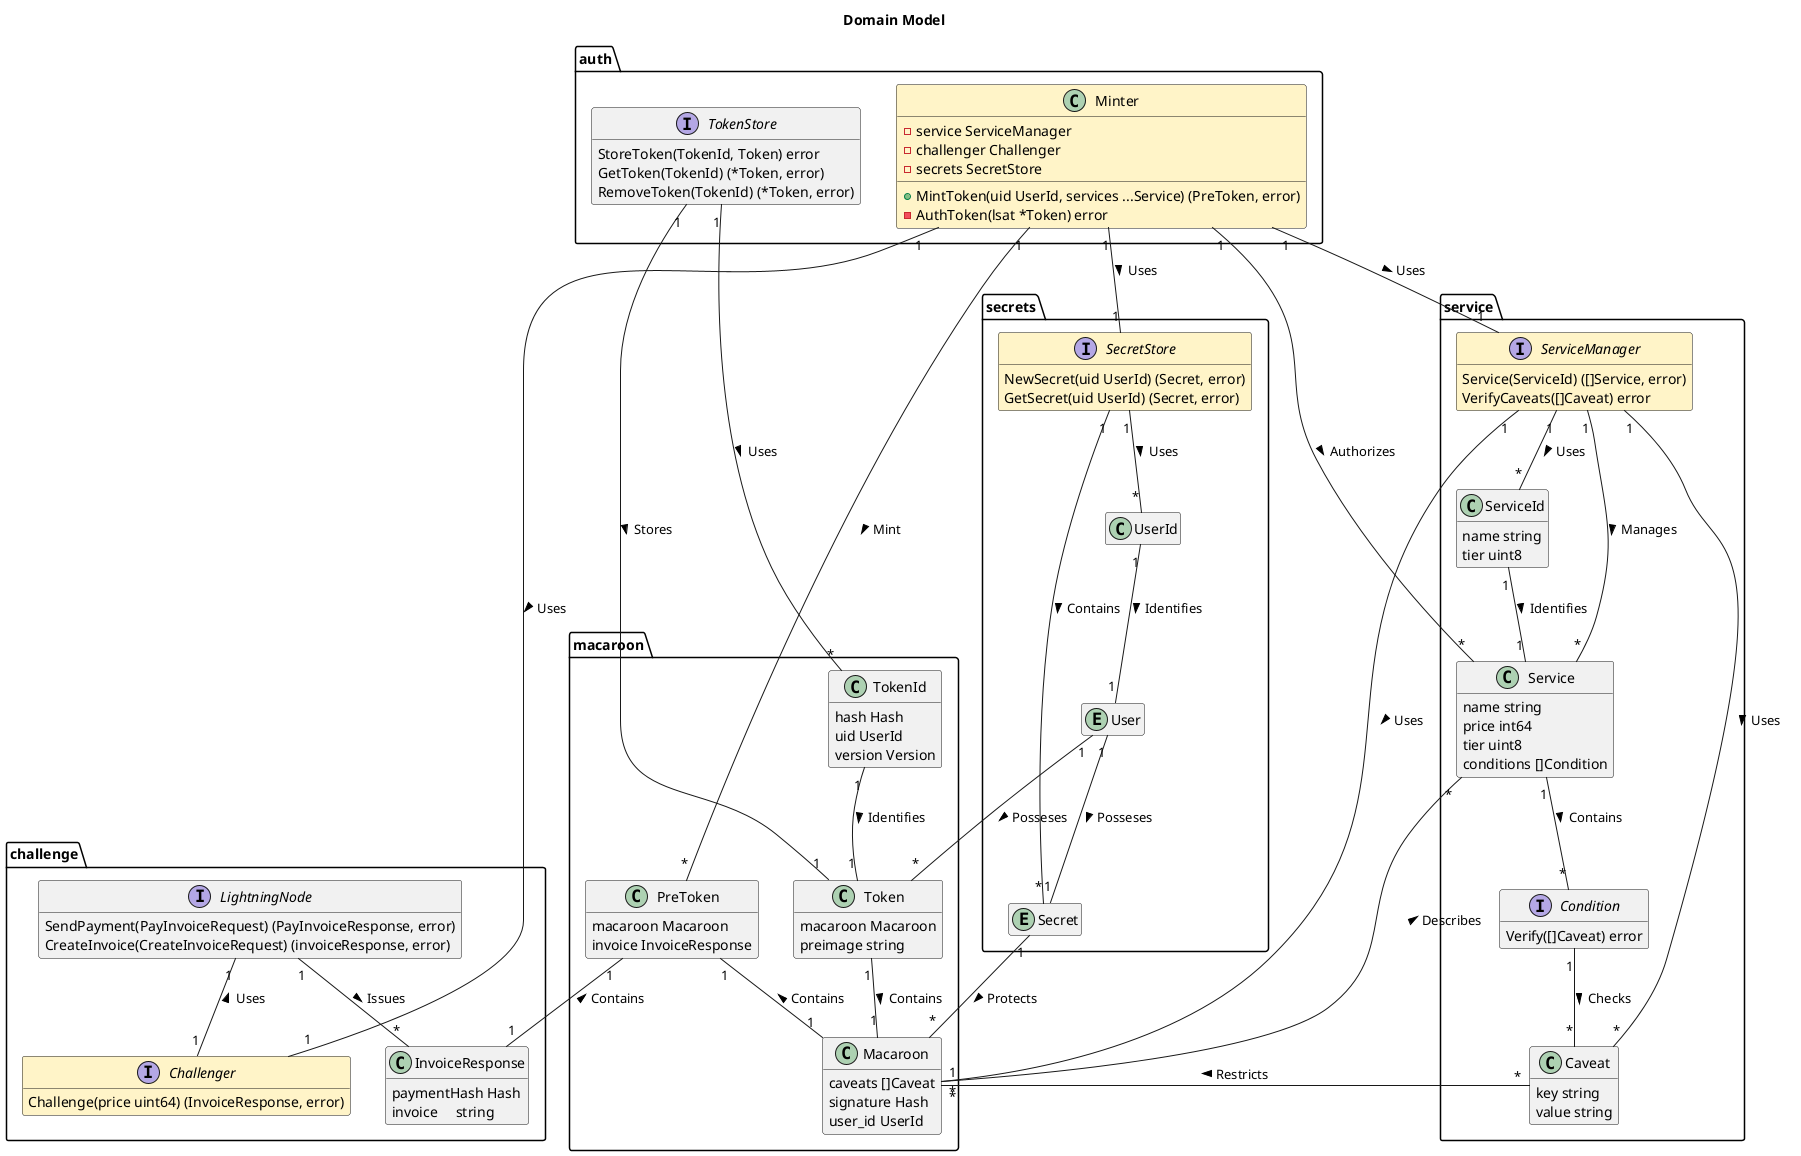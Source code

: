@startuml Domain Model
title Domain Model

skinparam class {
  BackgroundColor<<L402>> #FFF4C8
}

hide stereotype
hide empty members

package auth {
  class "Minter" as Mi <<L402>> {
    - service ServiceManager
    - challenger Challenger
    - secrets SecretStore

    + MintToken(uid UserId, services ...Service) (PreToken, error)
    - AuthToken(lsat *Token) error
  }

  interface "TokenStore" as TS {
    StoreToken(TokenId, Token) error
    GetToken(TokenId) (*Token, error)
    RemoveToken(TokenId) (*Token, error)
  }
}

package challenge {
  interface "Challenger" as Ch <<L402>> {
    Challenge(price uint64) (InvoiceResponse, error)
  }

  class "InvoiceResponse" as PR {
  	paymentHash Hash
  	invoice     string
  }

  interface "LightningNode" as LN {
    SendPayment(PayInvoiceRequest) (PayInvoiceResponse, error)
    CreateInvoice(CreateInvoiceRequest) (invoiceResponse, error)
  }
}

package macaroon {
  class "Token" as Token {
    macaroon Macaroon
    preimage string
  }

  class "PreToken" as pToken {
    macaroon Macaroon
    invoice InvoiceResponse
  }

  class "Macaroon" as Mac {
    caveats []Caveat
    signature Hash
    user_id UserId
  }

  class "TokenId" as Tid {
    hash Hash
    uid UserId
    version Version
  }
}

package secrets {
  entity "Secret" as Sec
  class "UserId" as Uid
  entity "User" as U

  interface "SecretStore" as SS <<L402>> {
    NewSecret(uid UserId) (Secret, error)
    GetSecret(uid UserId) (Secret, error)
  }
}

package service {
  interface "Condition" as Cnd {
    Verify([]Caveat) error
  }

  class "ServiceId" as SerId {
    name string
    tier uint8
  }

  class "Service" as Ser {
    name string
    price int64
    tier uint8
    conditions []Condition
  }

  class "Caveat" as Ca {
    key string
    value string
  }

  interface "ServiceManager" as SM <<L402>> {
    Service(ServiceId) ([]Service, error)
    VerifyCaveats([]Caveat) error
  }
}


Token "1" -- "1" Mac : > Contains
pToken "1" -- "1" Mac : < Contains
pToken "1" -- "1" PR : < Contains

Tid "1" -- "1" Token : > Identifies
Mac "1" -- "*" Ser : > Describes
Ca "*" -- "*" Mac : > Restricts

Mi "1" -- "*" Ser : > Authorizes
Mi "1" -- "*" pToken : > Mint
Mi "1" -- "1" Ch : > Uses
Mi "1" -- "1" SS : > Uses
Mi "1" -- "1" SM : > Uses

SS "1" -- "*" Sec : > Contains
SS "1" -- "*" Uid : > Uses
Sec "1" -- "*" Mac : > Protects

Uid "1" -- "1" U : > Identifies
U "1" -- "1" Sec : > Posseses
U "1" -- "*" Token : > Posseses

TS "1" -- "*" Tid : > Uses
TS "1" -- "1" Token : > Stores

SM "1" -- "*" SerId : > Uses
SM "1" -- "*" Ser : > Manages
SM "1" -- "*" Mac : > Uses
SM "1" -- "*" Ca : > Uses
SerId "1" -- "1" Ser : > Identifies
Ser "1" -- "*" Cnd : > Contains
Cnd "1" -- "*" Ca : > Checks

LN "1" -- "1" Ch : < Uses
LN "1" -- "*" PR : > Issues

@enduml
